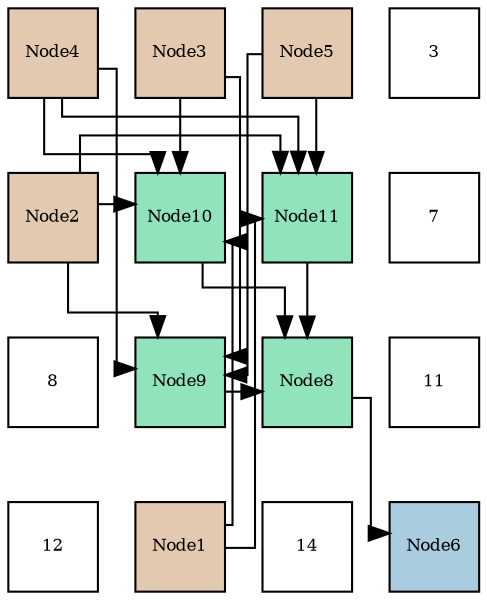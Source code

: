 digraph layout{
 rankdir=TB;
 splines=ortho;
 node [style=filled shape=square fixedsize=true width=0.6];
0[label="Node4", fontsize=8, fillcolor="#e3c9af"];
1[label="Node3", fontsize=8, fillcolor="#e3c9af"];
2[label="Node5", fontsize=8, fillcolor="#e3c9af"];
3[label="3", fontsize=8, fillcolor="#ffffff"];
4[label="Node2", fontsize=8, fillcolor="#e3c9af"];
5[label="Node10", fontsize=8, fillcolor="#91e3bb"];
6[label="Node11", fontsize=8, fillcolor="#91e3bb"];
7[label="7", fontsize=8, fillcolor="#ffffff"];
8[label="8", fontsize=8, fillcolor="#ffffff"];
9[label="Node9", fontsize=8, fillcolor="#91e3bb"];
10[label="Node8", fontsize=8, fillcolor="#91e3bb"];
11[label="11", fontsize=8, fillcolor="#ffffff"];
12[label="12", fontsize=8, fillcolor="#ffffff"];
13[label="Node1", fontsize=8, fillcolor="#e3c9af"];
14[label="14", fontsize=8, fillcolor="#ffffff"];
15[label="Node6", fontsize=8, fillcolor="#a9ccde"];
edge [constraint=false, style=vis];10 -> 15;
9 -> 10;
5 -> 10;
6 -> 10;
4 -> 9;
1 -> 9;
0 -> 9;
2 -> 9;
13 -> 5;
4 -> 5;
1 -> 5;
0 -> 5;
13 -> 6;
4 -> 6;
0 -> 6;
2 -> 6;
edge [constraint=true, style=invis];
0 -> 4 -> 8 -> 12;
1 -> 5 -> 9 -> 13;
2 -> 6 -> 10 -> 14;
3 -> 7 -> 11 -> 15;
rank = same {0 -> 1 -> 2 -> 3};
rank = same {4 -> 5 -> 6 -> 7};
rank = same {8 -> 9 -> 10 -> 11};
rank = same {12 -> 13 -> 14 -> 15};
}
